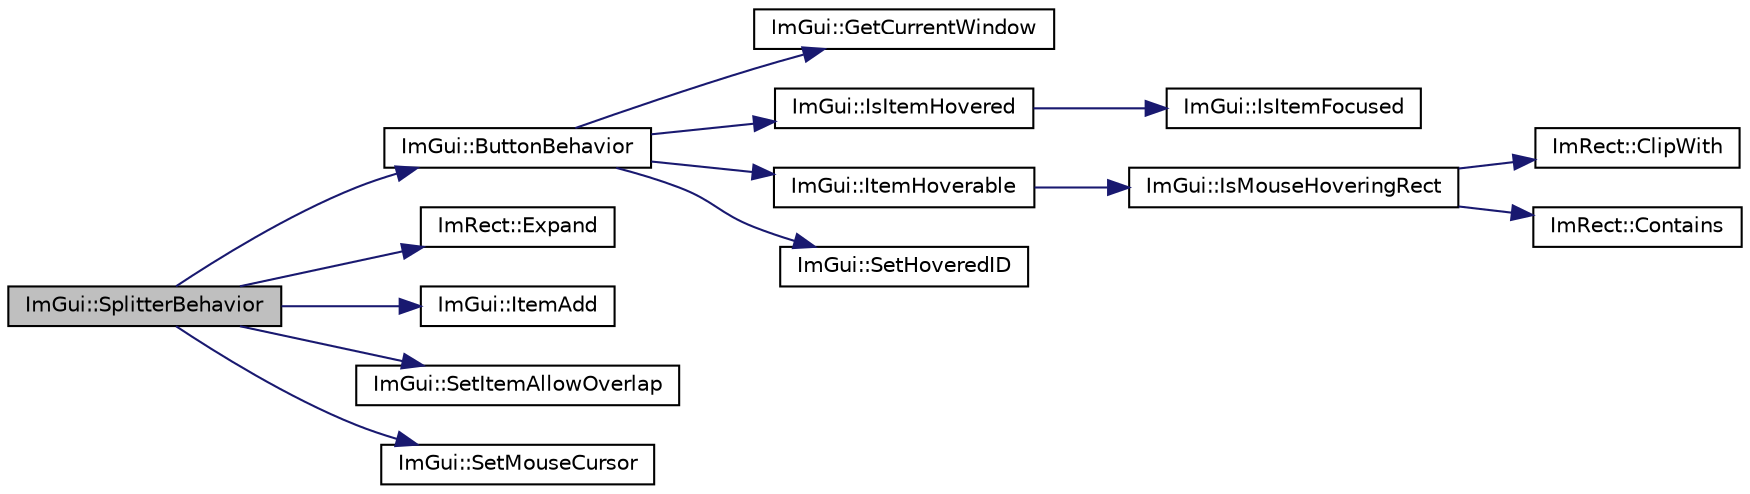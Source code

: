 digraph "ImGui::SplitterBehavior"
{
 // LATEX_PDF_SIZE
  edge [fontname="Helvetica",fontsize="10",labelfontname="Helvetica",labelfontsize="10"];
  node [fontname="Helvetica",fontsize="10",shape=record];
  rankdir="LR";
  Node1 [label="ImGui::SplitterBehavior",height=0.2,width=0.4,color="black", fillcolor="grey75", style="filled", fontcolor="black",tooltip=" "];
  Node1 -> Node2 [color="midnightblue",fontsize="10",style="solid"];
  Node2 [label="ImGui::ButtonBehavior",height=0.2,width=0.4,color="black", fillcolor="white", style="filled",URL="$namespace_im_gui.html#a65a4f18b1bc8ce0f351687922089f374",tooltip=" "];
  Node2 -> Node3 [color="midnightblue",fontsize="10",style="solid"];
  Node3 [label="ImGui::GetCurrentWindow",height=0.2,width=0.4,color="black", fillcolor="white", style="filled",URL="$namespace_im_gui.html#a7ceba68eca2b09fb6bf1ad88037e6203",tooltip=" "];
  Node2 -> Node4 [color="midnightblue",fontsize="10",style="solid"];
  Node4 [label="ImGui::IsItemHovered",height=0.2,width=0.4,color="black", fillcolor="white", style="filled",URL="$namespace_im_gui.html#ac9a400eff3a9561d95e80486c52a660b",tooltip=" "];
  Node4 -> Node5 [color="midnightblue",fontsize="10",style="solid"];
  Node5 [label="ImGui::IsItemFocused",height=0.2,width=0.4,color="black", fillcolor="white", style="filled",URL="$namespace_im_gui.html#add3290865a67327258c3a32b695adb28",tooltip=" "];
  Node2 -> Node6 [color="midnightblue",fontsize="10",style="solid"];
  Node6 [label="ImGui::ItemHoverable",height=0.2,width=0.4,color="black", fillcolor="white", style="filled",URL="$namespace_im_gui.html#a488b86a9f235923304186fb86ff64ffb",tooltip=" "];
  Node6 -> Node7 [color="midnightblue",fontsize="10",style="solid"];
  Node7 [label="ImGui::IsMouseHoveringRect",height=0.2,width=0.4,color="black", fillcolor="white", style="filled",URL="$namespace_im_gui.html#ae0b8ea0e06c457316d6aed6c5b2a1c25",tooltip=" "];
  Node7 -> Node8 [color="midnightblue",fontsize="10",style="solid"];
  Node8 [label="ImRect::ClipWith",height=0.2,width=0.4,color="black", fillcolor="white", style="filled",URL="$struct_im_rect.html#ac02d5cf6ce0358aea9ed9df43d368f3f",tooltip=" "];
  Node7 -> Node9 [color="midnightblue",fontsize="10",style="solid"];
  Node9 [label="ImRect::Contains",height=0.2,width=0.4,color="black", fillcolor="white", style="filled",URL="$struct_im_rect.html#ac583156fd0e9306181fff5d120b262ea",tooltip=" "];
  Node2 -> Node10 [color="midnightblue",fontsize="10",style="solid"];
  Node10 [label="ImGui::SetHoveredID",height=0.2,width=0.4,color="black", fillcolor="white", style="filled",URL="$namespace_im_gui.html#aba1f0c75d6f98702e6b02eb1bc30d915",tooltip=" "];
  Node1 -> Node11 [color="midnightblue",fontsize="10",style="solid"];
  Node11 [label="ImRect::Expand",height=0.2,width=0.4,color="black", fillcolor="white", style="filled",URL="$struct_im_rect.html#af33a7424c3341d08acd69da30c27c753",tooltip=" "];
  Node1 -> Node12 [color="midnightblue",fontsize="10",style="solid"];
  Node12 [label="ImGui::ItemAdd",height=0.2,width=0.4,color="black", fillcolor="white", style="filled",URL="$namespace_im_gui.html#a03440eafb6ce299fcb92b2d2cda147a5",tooltip=" "];
  Node1 -> Node13 [color="midnightblue",fontsize="10",style="solid"];
  Node13 [label="ImGui::SetItemAllowOverlap",height=0.2,width=0.4,color="black", fillcolor="white", style="filled",URL="$namespace_im_gui.html#a3291356b06ebe5f771d60b334a831d4b",tooltip=" "];
  Node1 -> Node14 [color="midnightblue",fontsize="10",style="solid"];
  Node14 [label="ImGui::SetMouseCursor",height=0.2,width=0.4,color="black", fillcolor="white", style="filled",URL="$namespace_im_gui.html#aca3237fd4efa0af7fc6b4eff6494dfce",tooltip=" "];
}
